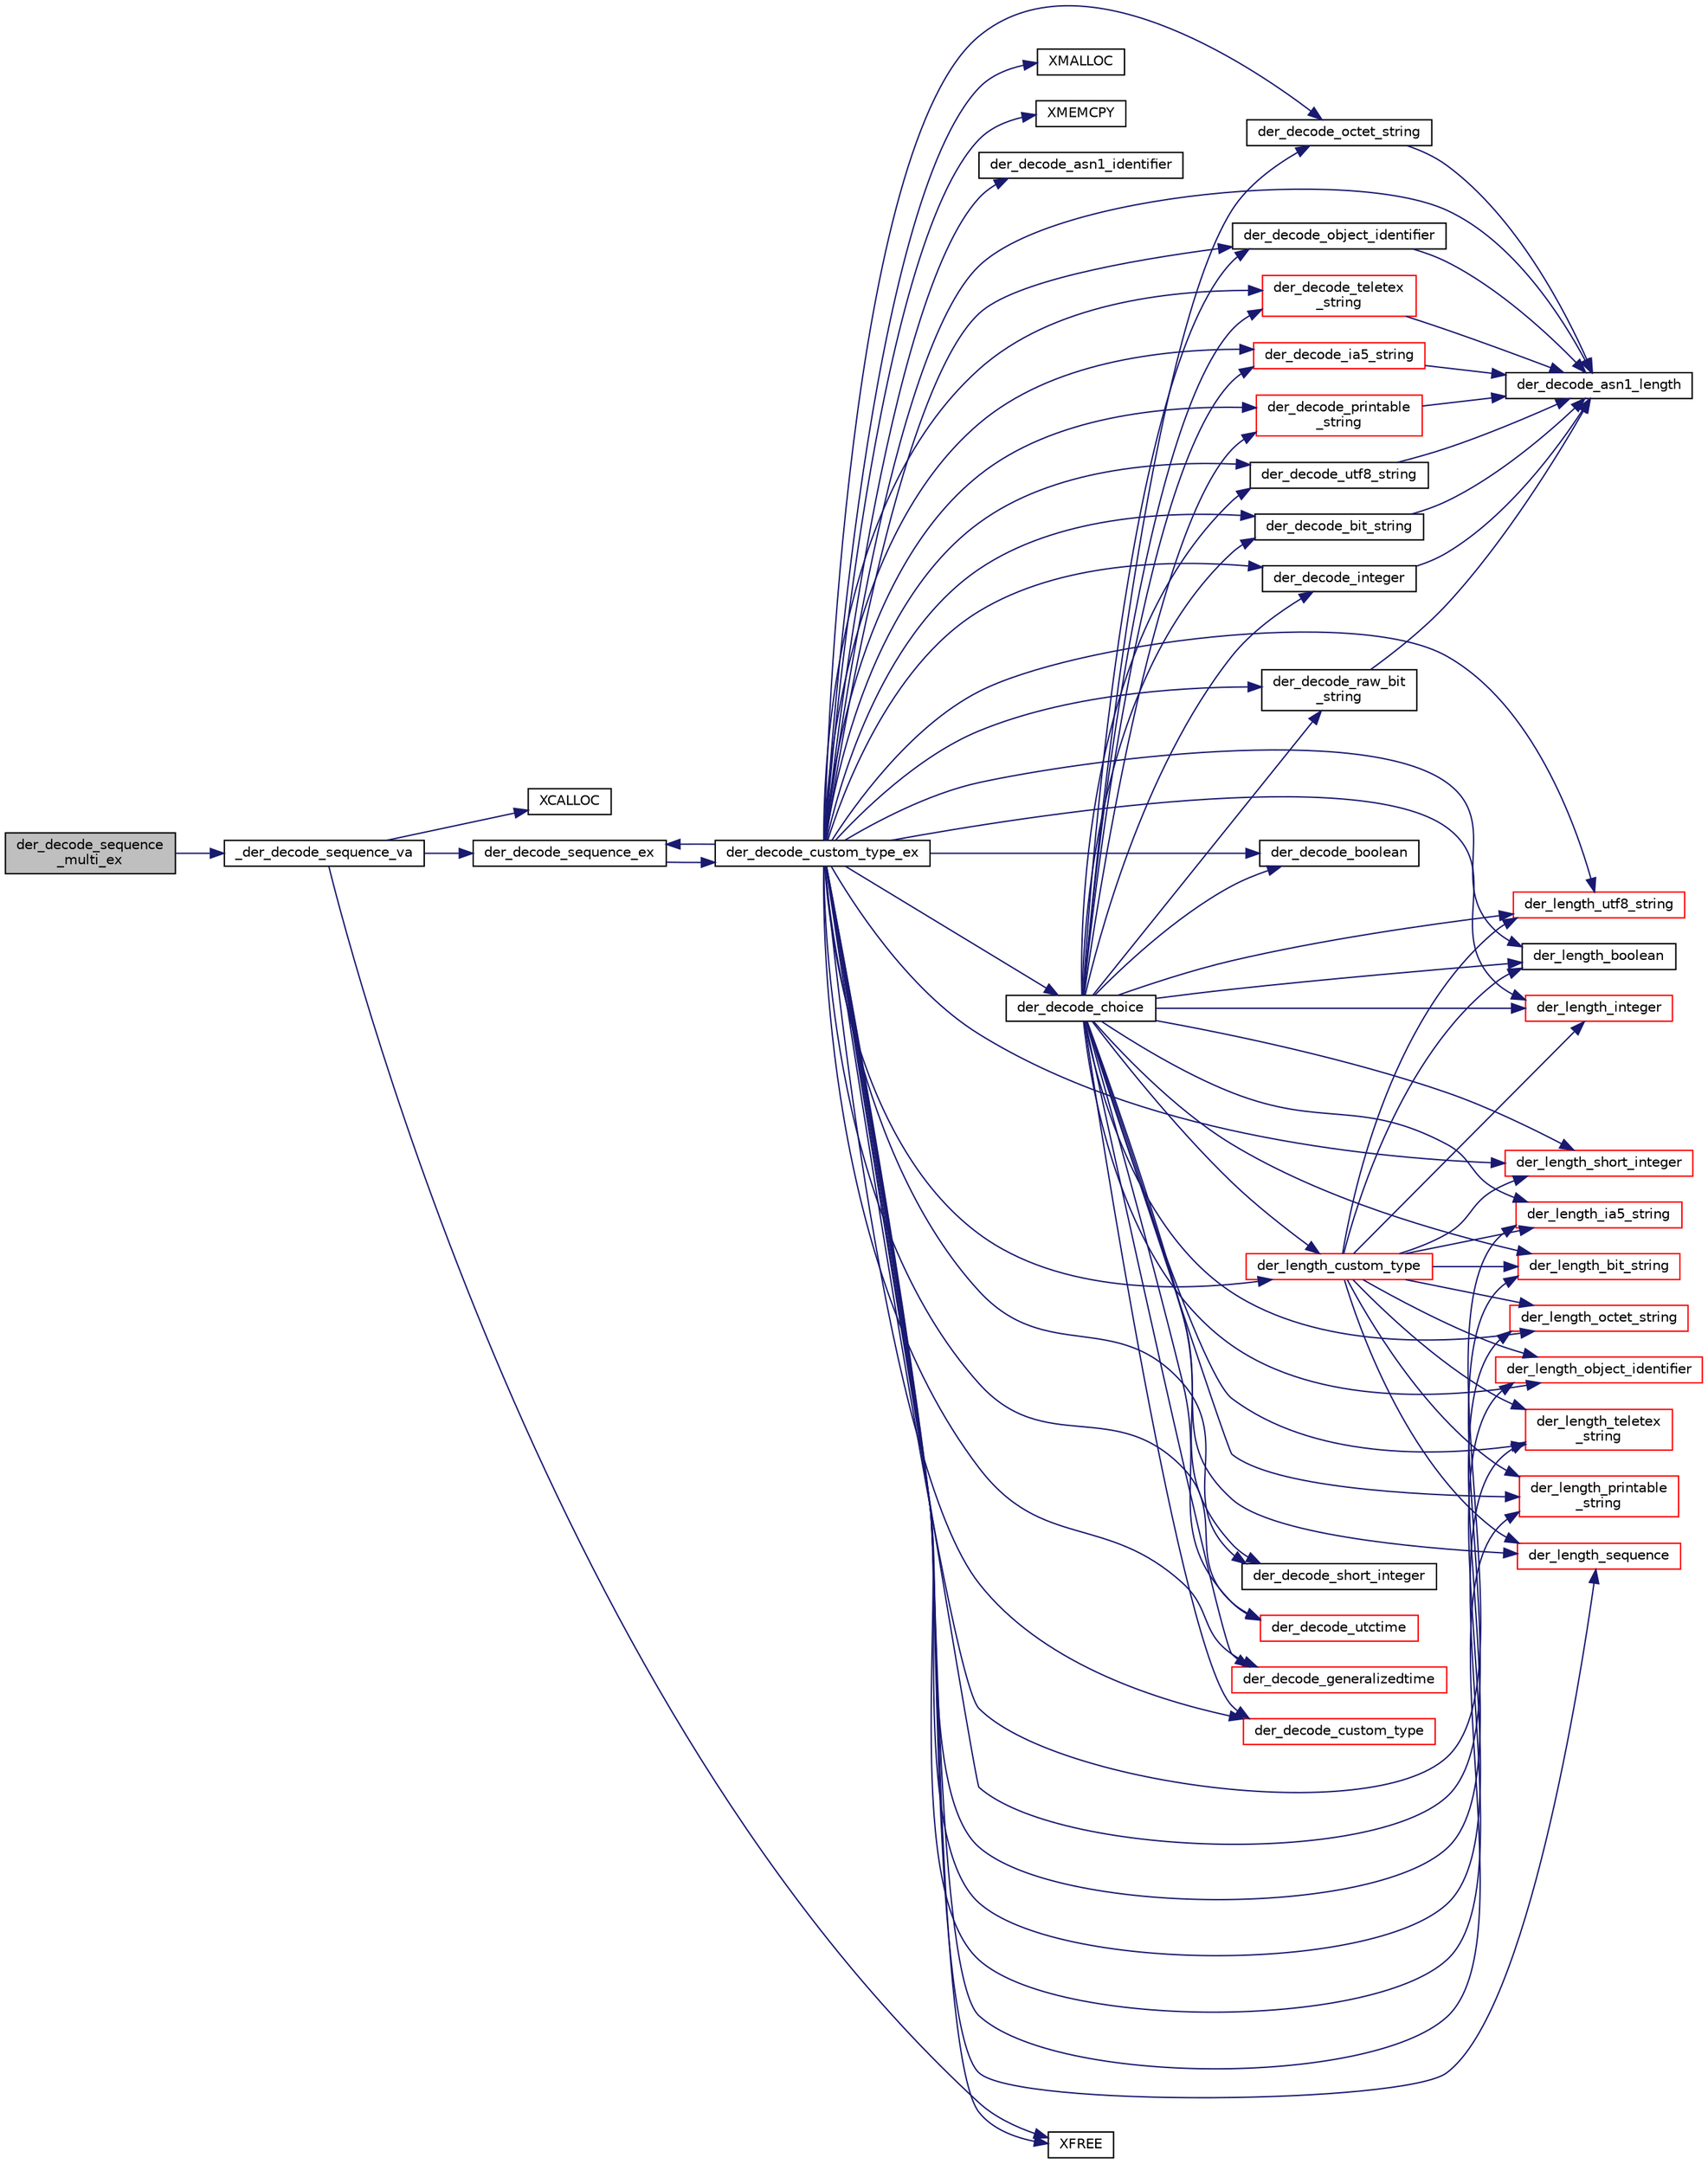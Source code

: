 digraph "der_decode_sequence_multi_ex"
{
 // LATEX_PDF_SIZE
  edge [fontname="Helvetica",fontsize="10",labelfontname="Helvetica",labelfontsize="10"];
  node [fontname="Helvetica",fontsize="10",shape=record];
  rankdir="LR";
  Node132 [label="der_decode_sequence\l_multi_ex",height=0.2,width=0.4,color="black", fillcolor="grey75", style="filled", fontcolor="black",tooltip="Decode a SEQUENCE type using a VA list."];
  Node132 -> Node133 [color="midnightblue",fontsize="10",style="solid"];
  Node133 [label="_der_decode_sequence_va",height=0.2,width=0.4,color="black", fillcolor="white", style="filled",URL="$der__decode__sequence__multi_8c.html#a1c505b541a0ed6ddcdccc8ddcef9ed9e",tooltip="Decode a SEQUENCE type using a VA list."];
  Node133 -> Node134 [color="midnightblue",fontsize="10",style="solid"];
  Node134 [label="XCALLOC",height=0.2,width=0.4,color="black", fillcolor="white", style="filled",URL="$tomcrypt__cfg_8h.html#a151dda14cd7acae31eaf1102b0cc0685",tooltip=" "];
  Node133 -> Node135 [color="midnightblue",fontsize="10",style="solid"];
  Node135 [label="der_decode_sequence_ex",height=0.2,width=0.4,color="black", fillcolor="white", style="filled",URL="$der__decode__sequence__ex_8c.html#a388cbc3f5c404637bc51f9dfb2d4f677",tooltip="Decode a SEQUENCE."];
  Node135 -> Node136 [color="midnightblue",fontsize="10",style="solid"];
  Node136 [label="der_decode_custom_type_ex",height=0.2,width=0.4,color="black", fillcolor="white", style="filled",URL="$tomcrypt__private_8h.html#aaa3acc13042e5d9244ac279a354775fe",tooltip="Extended-decode a Custom type."];
  Node136 -> Node137 [color="midnightblue",fontsize="10",style="solid"];
  Node137 [label="der_decode_asn1_identifier",height=0.2,width=0.4,color="black", fillcolor="white", style="filled",URL="$tomcrypt__private_8h.html#a651ad7c1f5a930476bb10b9d61555346",tooltip="Decode the ASN.1 Identifier."];
  Node136 -> Node138 [color="midnightblue",fontsize="10",style="solid"];
  Node138 [label="der_decode_asn1_length",height=0.2,width=0.4,color="black", fillcolor="white", style="filled",URL="$tomcrypt__private_8h.html#af90423764098b8876368d0984d96053a",tooltip="Decode the ASN.1 Length field."];
  Node136 -> Node139 [color="midnightblue",fontsize="10",style="solid"];
  Node139 [label="der_decode_bit_string",height=0.2,width=0.4,color="black", fillcolor="white", style="filled",URL="$der__decode__bit__string_8c.html#a0a0c371e559e6b455cc4a052d962226f",tooltip="Store a BIT STRING."];
  Node139 -> Node138 [color="midnightblue",fontsize="10",style="solid"];
  Node136 -> Node140 [color="midnightblue",fontsize="10",style="solid"];
  Node140 [label="der_decode_boolean",height=0.2,width=0.4,color="black", fillcolor="white", style="filled",URL="$der__decode__boolean_8c.html#a5c72faaf0b34b18bd92db4d95e211a9d",tooltip="Read a BOOLEAN."];
  Node136 -> Node141 [color="midnightblue",fontsize="10",style="solid"];
  Node141 [label="der_decode_choice",height=0.2,width=0.4,color="black", fillcolor="white", style="filled",URL="$der__decode__choice_8c.html#abbc3f8406cbf0c2d75b1c801192dcad4",tooltip="Decode a CHOICE."];
  Node141 -> Node140 [color="midnightblue",fontsize="10",style="solid"];
  Node141 -> Node142 [color="midnightblue",fontsize="10",style="solid"];
  Node142 [label="der_length_boolean",height=0.2,width=0.4,color="black", fillcolor="white", style="filled",URL="$der__length__boolean_8c.html#aa90c23682da0279cbe55ea64b2c3e381",tooltip="Gets length of DER encoding of a BOOLEAN."];
  Node141 -> Node143 [color="midnightblue",fontsize="10",style="solid"];
  Node143 [label="der_decode_integer",height=0.2,width=0.4,color="black", fillcolor="white", style="filled",URL="$der__decode__integer_8c.html#ac5b0a7020165ada29ba6278fe128599d",tooltip="Read a mp_int integer."];
  Node143 -> Node138 [color="midnightblue",fontsize="10",style="solid"];
  Node141 -> Node144 [color="midnightblue",fontsize="10",style="solid"];
  Node144 [label="der_length_integer",height=0.2,width=0.4,color="red", fillcolor="white", style="filled",URL="$der__length__integer_8c.html#af27dfc46ec4a482af05a2265a9d31ca3",tooltip="Gets length of DER encoding of num."];
  Node141 -> Node147 [color="midnightblue",fontsize="10",style="solid"];
  Node147 [label="der_decode_short_integer",height=0.2,width=0.4,color="black", fillcolor="white", style="filled",URL="$der__decode__short__integer_8c.html#a1f8c5c4ead2ebe96a1a852329c62154c",tooltip="Read a short integer."];
  Node141 -> Node148 [color="midnightblue",fontsize="10",style="solid"];
  Node148 [label="der_length_short_integer",height=0.2,width=0.4,color="red", fillcolor="white", style="filled",URL="$der__length__short__integer_8c.html#aa3bac08094cc8142ac313d818cf73fb0",tooltip="Gets length of DER encoding of num."];
  Node141 -> Node139 [color="midnightblue",fontsize="10",style="solid"];
  Node141 -> Node149 [color="midnightblue",fontsize="10",style="solid"];
  Node149 [label="der_length_bit_string",height=0.2,width=0.4,color="red", fillcolor="white", style="filled",URL="$der__length__bit__string_8c.html#a73416248e2f93535d54603567acc9cfd",tooltip="Gets length of DER encoding of BIT STRING."];
  Node141 -> Node150 [color="midnightblue",fontsize="10",style="solid"];
  Node150 [label="der_decode_raw_bit\l_string",height=0.2,width=0.4,color="black", fillcolor="white", style="filled",URL="$der__decode__raw__bit__string_8c.html#a4e8241401c8f49b3b2dbadd1b8e0eee0",tooltip="Store a BIT STRING."];
  Node150 -> Node138 [color="midnightblue",fontsize="10",style="solid"];
  Node141 -> Node151 [color="midnightblue",fontsize="10",style="solid"];
  Node151 [label="der_decode_octet_string",height=0.2,width=0.4,color="black", fillcolor="white", style="filled",URL="$der__decode__octet__string_8c.html#af315ce6a951697ede7ec4c9716b5b20b",tooltip="Store a OCTET STRING."];
  Node151 -> Node138 [color="midnightblue",fontsize="10",style="solid"];
  Node141 -> Node152 [color="midnightblue",fontsize="10",style="solid"];
  Node152 [label="der_length_octet_string",height=0.2,width=0.4,color="red", fillcolor="white", style="filled",URL="$der__length__octet__string_8c.html#a65b2f3065d3f51608a1dfa3b284a74df",tooltip="Gets length of DER encoding of OCTET STRING."];
  Node141 -> Node153 [color="midnightblue",fontsize="10",style="solid"];
  Node153 [label="der_decode_object_identifier",height=0.2,width=0.4,color="black", fillcolor="white", style="filled",URL="$der__decode__object__identifier_8c.html#aee91111fe2b92dca6c83e6c7de36be8f",tooltip="Decode OID data and store the array of integers in words."];
  Node153 -> Node138 [color="midnightblue",fontsize="10",style="solid"];
  Node141 -> Node154 [color="midnightblue",fontsize="10",style="solid"];
  Node154 [label="der_length_object_identifier",height=0.2,width=0.4,color="red", fillcolor="white", style="filled",URL="$der__length__object__identifier_8c.html#ae1fe5b2cd3f20a693cc571a2a8fc9af0",tooltip="Gets length of DER encoding of Object Identifier."];
  Node141 -> Node156 [color="midnightblue",fontsize="10",style="solid"];
  Node156 [label="der_decode_teletex\l_string",height=0.2,width=0.4,color="red", fillcolor="white", style="filled",URL="$der__decode__teletex__string_8c.html#a926dc4d05a1a0243569ea85ff85901b6",tooltip="Store a teletex STRING."];
  Node156 -> Node138 [color="midnightblue",fontsize="10",style="solid"];
  Node141 -> Node158 [color="midnightblue",fontsize="10",style="solid"];
  Node158 [label="der_length_teletex\l_string",height=0.2,width=0.4,color="red", fillcolor="white", style="filled",URL="$der__length__teletex__string_8c.html#a2b3c8aa9d2c26839f9100fdc0286cd93",tooltip="Gets length of DER encoding of teletex STRING."];
  Node141 -> Node160 [color="midnightblue",fontsize="10",style="solid"];
  Node160 [label="der_decode_ia5_string",height=0.2,width=0.4,color="red", fillcolor="white", style="filled",URL="$der__decode__ia5__string_8c.html#ac2868573a2a8857a8463337d8411fe79",tooltip="Store a IA5 STRING."];
  Node160 -> Node138 [color="midnightblue",fontsize="10",style="solid"];
  Node141 -> Node162 [color="midnightblue",fontsize="10",style="solid"];
  Node162 [label="der_length_ia5_string",height=0.2,width=0.4,color="red", fillcolor="white", style="filled",URL="$der__length__ia5__string_8c.html#a37e6cf2c534040fe726a760956eade04",tooltip="Gets length of DER encoding of IA5 STRING."];
  Node141 -> Node164 [color="midnightblue",fontsize="10",style="solid"];
  Node164 [label="der_decode_printable\l_string",height=0.2,width=0.4,color="red", fillcolor="white", style="filled",URL="$der__decode__printable__string_8c.html#a0967e5db58c3ce6b0971b5c5097c0d9f",tooltip="Store a printable STRING."];
  Node164 -> Node138 [color="midnightblue",fontsize="10",style="solid"];
  Node141 -> Node166 [color="midnightblue",fontsize="10",style="solid"];
  Node166 [label="der_length_printable\l_string",height=0.2,width=0.4,color="red", fillcolor="white", style="filled",URL="$der__length__printable__string_8c.html#ac206210b58e1bac2342a80d26bd802db",tooltip="Gets length of DER encoding of Printable STRING."];
  Node141 -> Node168 [color="midnightblue",fontsize="10",style="solid"];
  Node168 [label="der_decode_utf8_string",height=0.2,width=0.4,color="black", fillcolor="white", style="filled",URL="$der__decode__utf8__string_8c.html#afc867f0f02273fac931669abded4cbb3",tooltip="Store a UTF8 STRING."];
  Node168 -> Node138 [color="midnightblue",fontsize="10",style="solid"];
  Node141 -> Node169 [color="midnightblue",fontsize="10",style="solid"];
  Node169 [label="der_length_utf8_string",height=0.2,width=0.4,color="red", fillcolor="white", style="filled",URL="$der__length__utf8__string_8c.html#aa8b54979c2261c4d703c9464e0bb14c1",tooltip="Gets length of DER encoding of UTF8 STRING."];
  Node141 -> Node172 [color="midnightblue",fontsize="10",style="solid"];
  Node172 [label="der_decode_utctime",height=0.2,width=0.4,color="red", fillcolor="white", style="filled",URL="$der__decode__utctime_8c.html#a228dad2e418af24965b9b16188d61aac",tooltip="Decodes a UTC time structure in DER format (reads all 6 valid encoding formats)"];
  Node141 -> Node173 [color="midnightblue",fontsize="10",style="solid"];
  Node173 [label="der_decode_generalizedtime",height=0.2,width=0.4,color="red", fillcolor="white", style="filled",URL="$der__decode__generalizedtime_8c.html#acca5d83c0dcc2bc67d724318132f66e1",tooltip="Decodes a Generalized time structure in DER format (reads all 6 valid encoding formats)"];
  Node141 -> Node175 [color="midnightblue",fontsize="10",style="solid"];
  Node175 [label="der_length_sequence",height=0.2,width=0.4,color="red", fillcolor="white", style="filled",URL="$der__length__sequence_8c.html#a46c60ff7d1e17a527913809bffe41546",tooltip="Get the length of a DER sequence."];
  Node141 -> Node182 [color="midnightblue",fontsize="10",style="solid"];
  Node182 [label="der_decode_custom_type",height=0.2,width=0.4,color="red", fillcolor="white", style="filled",URL="$der__decode__custom__type_8c.html#a698f6c64586707819ebd6f90a14264e8",tooltip="Decode a Custom type."];
  Node141 -> Node179 [color="midnightblue",fontsize="10",style="solid"];
  Node179 [label="der_length_custom_type",height=0.2,width=0.4,color="red", fillcolor="white", style="filled",URL="$der__length__custom__type_8c.html#aff691792e4f0be46252fad3b9aa4955c",tooltip="Get the length of a DER custom type."];
  Node179 -> Node142 [color="midnightblue",fontsize="10",style="solid"];
  Node179 -> Node144 [color="midnightblue",fontsize="10",style="solid"];
  Node179 -> Node148 [color="midnightblue",fontsize="10",style="solid"];
  Node179 -> Node149 [color="midnightblue",fontsize="10",style="solid"];
  Node179 -> Node152 [color="midnightblue",fontsize="10",style="solid"];
  Node179 -> Node154 [color="midnightblue",fontsize="10",style="solid"];
  Node179 -> Node162 [color="midnightblue",fontsize="10",style="solid"];
  Node179 -> Node158 [color="midnightblue",fontsize="10",style="solid"];
  Node179 -> Node166 [color="midnightblue",fontsize="10",style="solid"];
  Node179 -> Node169 [color="midnightblue",fontsize="10",style="solid"];
  Node179 -> Node175 [color="midnightblue",fontsize="10",style="solid"];
  Node136 -> Node182 [color="midnightblue",fontsize="10",style="solid"];
  Node136 -> Node173 [color="midnightblue",fontsize="10",style="solid"];
  Node136 -> Node160 [color="midnightblue",fontsize="10",style="solid"];
  Node136 -> Node143 [color="midnightblue",fontsize="10",style="solid"];
  Node136 -> Node153 [color="midnightblue",fontsize="10",style="solid"];
  Node136 -> Node151 [color="midnightblue",fontsize="10",style="solid"];
  Node136 -> Node164 [color="midnightblue",fontsize="10",style="solid"];
  Node136 -> Node150 [color="midnightblue",fontsize="10",style="solid"];
  Node136 -> Node135 [color="midnightblue",fontsize="10",style="solid"];
  Node136 -> Node147 [color="midnightblue",fontsize="10",style="solid"];
  Node136 -> Node156 [color="midnightblue",fontsize="10",style="solid"];
  Node136 -> Node172 [color="midnightblue",fontsize="10",style="solid"];
  Node136 -> Node168 [color="midnightblue",fontsize="10",style="solid"];
  Node136 -> Node149 [color="midnightblue",fontsize="10",style="solid"];
  Node136 -> Node142 [color="midnightblue",fontsize="10",style="solid"];
  Node136 -> Node179 [color="midnightblue",fontsize="10",style="solid"];
  Node136 -> Node162 [color="midnightblue",fontsize="10",style="solid"];
  Node136 -> Node144 [color="midnightblue",fontsize="10",style="solid"];
  Node136 -> Node154 [color="midnightblue",fontsize="10",style="solid"];
  Node136 -> Node152 [color="midnightblue",fontsize="10",style="solid"];
  Node136 -> Node166 [color="midnightblue",fontsize="10",style="solid"];
  Node136 -> Node175 [color="midnightblue",fontsize="10",style="solid"];
  Node136 -> Node148 [color="midnightblue",fontsize="10",style="solid"];
  Node136 -> Node158 [color="midnightblue",fontsize="10",style="solid"];
  Node136 -> Node169 [color="midnightblue",fontsize="10",style="solid"];
  Node136 -> Node186 [color="midnightblue",fontsize="10",style="solid"];
  Node186 [label="XFREE",height=0.2,width=0.4,color="black", fillcolor="white", style="filled",URL="$tomcrypt__cfg_8h.html#a260d66fc0690e0502cf3bfe7b5244b75",tooltip=" "];
  Node136 -> Node184 [color="midnightblue",fontsize="10",style="solid"];
  Node184 [label="XMALLOC",height=0.2,width=0.4,color="black", fillcolor="white", style="filled",URL="$tomcrypt__cfg_8h.html#af363355f38fbaacdefacf270436ae1c9",tooltip=" "];
  Node136 -> Node185 [color="midnightblue",fontsize="10",style="solid"];
  Node185 [label="XMEMCPY",height=0.2,width=0.4,color="black", fillcolor="white", style="filled",URL="$tomcrypt__cfg_8h.html#a7691dd48d60d5fc6daf2fa7ec4c55e12",tooltip=" "];
  Node133 -> Node186 [color="midnightblue",fontsize="10",style="solid"];
}
